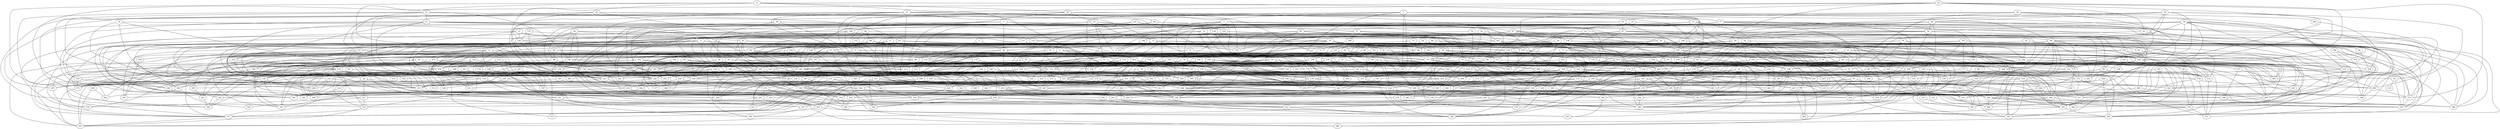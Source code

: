 strict graph "gnp_random_graph(400,0.015)" {
0;
1;
2;
3;
4;
5;
6;
7;
8;
9;
10;
11;
12;
13;
14;
15;
16;
17;
18;
19;
20;
21;
22;
23;
24;
25;
26;
27;
28;
29;
30;
31;
32;
33;
34;
35;
36;
37;
38;
39;
40;
41;
42;
43;
44;
45;
46;
47;
48;
49;
50;
51;
52;
53;
54;
55;
56;
57;
58;
59;
60;
61;
62;
63;
64;
65;
66;
67;
68;
69;
70;
71;
72;
73;
74;
75;
76;
77;
78;
79;
80;
81;
82;
83;
84;
85;
86;
87;
88;
89;
90;
91;
92;
93;
94;
95;
96;
97;
98;
99;
100;
101;
102;
103;
104;
105;
106;
107;
108;
109;
110;
111;
112;
113;
114;
115;
116;
117;
118;
119;
120;
121;
122;
123;
124;
125;
126;
127;
128;
129;
130;
131;
132;
133;
134;
135;
136;
137;
138;
139;
140;
141;
142;
143;
144;
145;
146;
147;
148;
149;
150;
151;
152;
153;
154;
155;
156;
157;
158;
159;
160;
161;
162;
163;
164;
165;
166;
167;
168;
169;
170;
171;
172;
173;
174;
175;
176;
177;
178;
179;
180;
181;
182;
183;
184;
185;
186;
187;
188;
189;
190;
191;
192;
193;
194;
195;
196;
197;
198;
199;
200;
201;
202;
203;
204;
205;
206;
207;
208;
209;
210;
211;
212;
213;
214;
215;
216;
217;
218;
219;
220;
221;
222;
223;
224;
225;
226;
227;
228;
229;
230;
231;
232;
233;
234;
235;
236;
237;
238;
239;
240;
241;
242;
243;
244;
245;
246;
247;
248;
249;
250;
251;
252;
253;
254;
255;
256;
257;
258;
259;
260;
261;
262;
263;
264;
265;
266;
267;
268;
269;
270;
271;
272;
273;
274;
275;
276;
277;
278;
279;
280;
281;
282;
283;
284;
285;
286;
287;
288;
289;
290;
291;
292;
293;
294;
295;
296;
297;
298;
299;
300;
301;
302;
303;
304;
305;
306;
307;
308;
309;
310;
311;
312;
313;
314;
315;
316;
317;
318;
319;
320;
321;
322;
323;
324;
325;
326;
327;
328;
329;
330;
331;
332;
333;
334;
335;
336;
337;
338;
339;
340;
341;
342;
343;
344;
345;
346;
347;
348;
349;
350;
351;
352;
353;
354;
355;
356;
357;
358;
359;
360;
361;
362;
363;
364;
365;
366;
367;
368;
369;
370;
371;
372;
373;
374;
375;
376;
377;
378;
379;
380;
381;
382;
383;
384;
385;
386;
387;
388;
389;
390;
391;
392;
393;
394;
395;
396;
397;
398;
399;
0 -- 328  [is_available=True, prob="0.589142272404"];
0 -- 123  [is_available=True, prob="1.0"];
0 -- 292  [is_available=True, prob="0.142781122433"];
0 -- 149  [is_available=True, prob="1.0"];
0 -- 183  [is_available=True, prob="0.572926126653"];
1 -- 40  [is_available=True, prob="0.454083684133"];
1 -- 113  [is_available=True, prob="1.0"];
2 -- 323  [is_available=True, prob="0.696309749765"];
2 -- 261  [is_available=True, prob="1.0"];
2 -- 262  [is_available=True, prob="1.0"];
2 -- 199  [is_available=True, prob="0.104941939489"];
2 -- 211  [is_available=True, prob="0.948068147962"];
2 -- 214  [is_available=True, prob="0.0371591443016"];
2 -- 155  [is_available=True, prob="0.091052026154"];
2 -- 222  [is_available=True, prob="0.353285743219"];
3 -- 41  [is_available=True, prob="1.0"];
3 -- 330  [is_available=True, prob="0.701307127067"];
3 -- 236  [is_available=True, prob="1.0"];
3 -- 366  [is_available=True, prob="1.0"];
3 -- 239  [is_available=True, prob="1.0"];
3 -- 24  [is_available=True, prob="0.65343461715"];
3 -- 345  [is_available=True, prob="1.0"];
3 -- 347  [is_available=True, prob="1.0"];
3 -- 316  [is_available=True, prob="0.333994942093"];
4 -- 128  [is_available=True, prob="0.638393171167"];
4 -- 323  [is_available=True, prob="0.956518435236"];
4 -- 166  [is_available=True, prob="0.9015412179"];
4 -- 265  [is_available=True, prob="0.0495351139889"];
4 -- 306  [is_available=True, prob="0.132645874602"];
4 -- 240  [is_available=True, prob="1.0"];
4 -- 242  [is_available=True, prob="1.0"];
4 -- 393  [is_available=True, prob="1.0"];
5 -- 40  [is_available=True, prob="0.944597625285"];
5 -- 9  [is_available=True, prob="0.284451348098"];
5 -- 140  [is_available=True, prob="0.231518816451"];
5 -- 366  [is_available=True, prob="0.780902669337"];
5 -- 220  [is_available=True, prob="1.0"];
5 -- 183  [is_available=True, prob="0.917967807035"];
5 -- 188  [is_available=True, prob="1.0"];
6 -- 226  [is_available=True, prob="1.0"];
6 -- 397  [is_available=True, prob="0.327958935001"];
6 -- 16  [is_available=True, prob="0.465905922665"];
6 -- 347  [is_available=True, prob="1.0"];
6 -- 158  [is_available=True, prob="0.836539952517"];
6 -- 319  [is_available=True, prob="0.534533281039"];
7 -- 352  [is_available=True, prob="1.0"];
7 -- 151  [is_available=True, prob="0.736353260074"];
7 -- 108  [is_available=True, prob="0.441030684432"];
7 -- 17  [is_available=True, prob="0.0963583021937"];
7 -- 212  [is_available=True, prob="0.540218577506"];
7 -- 215  [is_available=True, prob="0.846177812076"];
7 -- 344  [is_available=True, prob="0.950062419917"];
7 -- 276  [is_available=True, prob="1.0"];
7 -- 346  [is_available=True, prob="1.0"];
7 -- 379  [is_available=True, prob="0.692431291788"];
8 -- 132  [is_available=True, prob="0.878069882823"];
8 -- 175  [is_available=True, prob="1.0"];
9 -- 288  [is_available=True, prob="0.833075871874"];
9 -- 323  [is_available=True, prob="0.994218651554"];
9 -- 42  [is_available=True, prob="0.183897666547"];
9 -- 75  [is_available=True, prob="0.173124922323"];
9 -- 111  [is_available=True, prob="0.4764783129"];
10 -- 371  [is_available=True, prob="0.403655171685"];
10 -- 74  [is_available=True, prob="1.0"];
10 -- 67  [is_available=True, prob="0.969969126846"];
11 -- 133  [is_available=True, prob="0.654561433547"];
11 -- 102  [is_available=True, prob="1.0"];
11 -- 264  [is_available=True, prob="1.0"];
11 -- 361  [is_available=True, prob="0.841136522035"];
11 -- 74  [is_available=True, prob="0.191566039794"];
11 -- 75  [is_available=True, prob="0.0921214863063"];
11 -- 399  [is_available=True, prob="0.015639328317"];
11 -- 240  [is_available=True, prob="1.0"];
11 -- 293  [is_available=True, prob="0.259994191771"];
12 -- 129  [is_available=True, prob="0.766551348869"];
12 -- 138  [is_available=True, prob="1.0"];
12 -- 198  [is_available=True, prob="0.145596437124"];
12 -- 169  [is_available=True, prob="0.883984341641"];
13 -- 354  [is_available=True, prob="0.185100814109"];
13 -- 393  [is_available=True, prob="1.0"];
13 -- 169  [is_available=True, prob="0.960550610048"];
13 -- 345  [is_available=True, prob="0.933860423989"];
13 -- 28  [is_available=True, prob="0.313746587167"];
13 -- 361  [is_available=True, prob="0.654783020611"];
14 -- 227  [is_available=True, prob="0.267810873313"];
14 -- 357  [is_available=True, prob="0.797176350239"];
14 -- 335  [is_available=True, prob="0.668679473939"];
14 -- 274  [is_available=True, prob="1.0"];
14 -- 278  [is_available=True, prob="0.994719809546"];
14 -- 376  [is_available=True, prob="0.155614112765"];
15 -- 232  [is_available=True, prob="0.686841950098"];
15 -- 395  [is_available=True, prob="1.0"];
15 -- 238  [is_available=True, prob="0.281571322093"];
15 -- 399  [is_available=True, prob="1.0"];
15 -- 243  [is_available=True, prob="0.609678041963"];
15 -- 46  [is_available=True, prob="0.296087985755"];
16 -- 185  [is_available=True, prob="0.930739314452"];
16 -- 263  [is_available=True, prob="1.0"];
16 -- 257  [is_available=True, prob="1.0"];
16 -- 207  [is_available=True, prob="1.0"];
17 -- 70  [is_available=True, prob="0.0737965712328"];
17 -- 329  [is_available=True, prob="0.264775583306"];
17 -- 43  [is_available=True, prob="0.189751755199"];
17 -- 367  [is_available=True, prob="0.228797060435"];
17 -- 245  [is_available=True, prob="0.23183428703"];
17 -- 90  [is_available=True, prob="0.493926065559"];
17 -- 253  [is_available=True, prob="0.0628264114942"];
18 -- 374  [is_available=True, prob="0.620124072521"];
18 -- 390  [is_available=True, prob="0.556101457526"];
18 -- 168  [is_available=True, prob="0.760120991751"];
18 -- 201  [is_available=True, prob="0.156323540918"];
18 -- 266  [is_available=True, prob="0.0226394998148"];
18 -- 178  [is_available=True, prob="0.256393330885"];
18 -- 342  [is_available=True, prob="0.883515939443"];
18 -- 56  [is_available=True, prob="1.0"];
18 -- 314  [is_available=True, prob="0.474728940625"];
18 -- 318  [is_available=True, prob="0.328679616573"];
19 -- 96  [is_available=True, prob="0.362729411934"];
19 -- 357  [is_available=True, prob="0.287151063658"];
19 -- 43  [is_available=True, prob="0.607301908704"];
19 -- 371  [is_available=True, prob="1.0"];
19 -- 21  [is_available=True, prob="0.922809176119"];
19 -- 378  [is_available=True, prob="1.0"];
19 -- 285  [is_available=True, prob="0.391466918424"];
19 -- 341  [is_available=True, prob="0.971651803451"];
20 -- 40  [is_available=True, prob="1.0"];
20 -- 204  [is_available=True, prob="0.520708695647"];
20 -- 383  [is_available=True, prob="0.0802164212052"];
21 -- 130  [is_available=True, prob="0.7476104097"];
21 -- 37  [is_available=True, prob="1.0"];
21 -- 369  [is_available=True, prob="0.772715807917"];
21 -- 49  [is_available=True, prob="0.723403508691"];
21 -- 83  [is_available=True, prob="0.211280292436"];
21 -- 340  [is_available=True, prob="0.599854963518"];
21 -- 149  [is_available=True, prob="0.772088676943"];
21 -- 253  [is_available=True, prob="0.684241714564"];
22 -- 224  [is_available=True, prob="0.0821445810907"];
22 -- 129  [is_available=True, prob="0.802736823529"];
22 -- 136  [is_available=True, prob="0.49733303341"];
22 -- 73  [is_available=True, prob="0.13121499139"];
22 -- 395  [is_available=True, prob="0.793669209008"];
22 -- 303  [is_available=True, prob="0.663956324136"];
22 -- 23  [is_available=True, prob="1.0"];
23 -- 98  [is_available=True, prob="0.14584192626"];
23 -- 233  [is_available=True, prob="1.0"];
23 -- 171  [is_available=True, prob="1.0"];
23 -- 46  [is_available=True, prob="0.989735057181"];
23 -- 81  [is_available=True, prob="0.0572162269445"];
23 -- 270  [is_available=True, prob="0.687367592171"];
23 -- 56  [is_available=True, prob="1.0"];
24 -- 327  [is_available=True, prob="0.396011974182"];
24 -- 122  [is_available=True, prob="0.552340063418"];
24 -- 338  [is_available=True, prob="0.360329467075"];
24 -- 295  [is_available=True, prob="1.0"];
25 -- 323  [is_available=True, prob="0.60935265175"];
25 -- 63  [is_available=True, prob="1.0"];
25 -- 362  [is_available=True, prob="0.913831100644"];
25 -- 119  [is_available=True, prob="1.0"];
25 -- 186  [is_available=True, prob="0.907546107125"];
25 -- 27  [is_available=True, prob="0.718989519196"];
25 -- 255  [is_available=True, prob="0.960436780451"];
26 -- 385  [is_available=True, prob="1.0"];
26 -- 234  [is_available=True, prob="0.159276485755"];
26 -- 302  [is_available=True, prob="1.0"];
26 -- 179  [is_available=True, prob="1.0"];
26 -- 87  [is_available=True, prob="0.352050838237"];
26 -- 249  [is_available=True, prob="0.808121746857"];
26 -- 186  [is_available=True, prob="0.963614213472"];
26 -- 380  [is_available=True, prob="0.800996836294"];
27 -- 132  [is_available=True, prob="0.224119025141"];
27 -- 163  [is_available=True, prob="0.389387121849"];
27 -- 164  [is_available=True, prob="1.0"];
27 -- 199  [is_available=True, prob="0.819531051194"];
27 -- 392  [is_available=True, prob="0.404375909639"];
27 -- 44  [is_available=True, prob="0.137040023095"];
27 -- 397  [is_available=True, prob="0.746633995574"];
27 -- 355  [is_available=True, prob="0.0986713045285"];
28 -- 96  [is_available=True, prob="1.0"];
28 -- 193  [is_available=True, prob="1.0"];
28 -- 66  [is_available=True, prob="0.72284561014"];
28 -- 241  [is_available=True, prob="0.516912797772"];
28 -- 180  [is_available=True, prob="0.974152823568"];
28 -- 53  [is_available=True, prob="0.793226412464"];
28 -- 255  [is_available=True, prob="0.225536647972"];
29 -- 363  [is_available=True, prob="0.995340206587"];
29 -- 211  [is_available=True, prob="0.813575180358"];
29 -- 244  [is_available=True, prob="0.607452616178"];
29 -- 279  [is_available=True, prob="0.390130593713"];
29 -- 346  [is_available=True, prob="0.649049498589"];
29 -- 220  [is_available=True, prob="0.196592330954"];
30 -- 382  [is_available=True, prob="0.380045576033"];
30 -- 373  [is_available=True, prob="0.0254008592304"];
30 -- 134  [is_available=True, prob="0.143559101578"];
30 -- 86  [is_available=True, prob="1.0"];
30 -- 335  [is_available=True, prob="0.157506482898"];
31 -- 35  [is_available=True, prob="0.714703337938"];
31 -- 379  [is_available=True, prob="0.308368672924"];
31 -- 361  [is_available=True, prob="0.815973172139"];
31 -- 211  [is_available=True, prob="1.0"];
31 -- 309  [is_available=True, prob="0.774509264993"];
31 -- 123  [is_available=True, prob="0.166797140766"];
32 -- 66  [is_available=True, prob="1.0"];
32 -- 196  [is_available=True, prob="0.478621713192"];
32 -- 254  [is_available=True, prob="0.213605871001"];
33 -- 131  [is_available=True, prob="1.0"];
33 -- 336  [is_available=True, prob="1.0"];
33 -- 82  [is_available=True, prob="1.0"];
33 -- 147  [is_available=True, prob="0.187090831698"];
33 -- 148  [is_available=True, prob="0.0529485866619"];
33 -- 85  [is_available=True, prob="0.187360234121"];
33 -- 309  [is_available=True, prob="0.848710046399"];
34 -- 260  [is_available=True, prob="1.0"];
34 -- 167  [is_available=True, prob="0.965833392569"];
34 -- 328  [is_available=True, prob="0.465917866972"];
34 -- 370  [is_available=True, prob="0.563231142575"];
34 -- 186  [is_available=True, prob="0.722780040654"];
34 -- 95  [is_available=True, prob="0.28909983901"];
35 -- 259  [is_available=True, prob="0.12223767039"];
35 -- 326  [is_available=True, prob="1.0"];
35 -- 328  [is_available=True, prob="0.225069851023"];
35 -- 41  [is_available=True, prob="0.21755464871"];
35 -- 212  [is_available=True, prob="0.282238567963"];
35 -- 277  [is_available=True, prob="0.864942174345"];
35 -- 279  [is_available=True, prob="0.752623150799"];
35 -- 377  [is_available=True, prob="0.09078087815"];
35 -- 349  [is_available=True, prob="1.0"];
36 -- 359  [is_available=True, prob="1.0"];
36 -- 295  [is_available=True, prob="0.600564797446"];
36 -- 333  [is_available=True, prob="1.0"];
36 -- 206  [is_available=True, prob="1.0"];
36 -- 45  [is_available=True, prob="1.0"];
36 -- 125  [is_available=True, prob="0.213547670651"];
37 -- 160  [is_available=True, prob="1.0"];
37 -- 320  [is_available=True, prob="1.0"];
37 -- 163  [is_available=True, prob="0.290885429496"];
37 -- 260  [is_available=True, prob="0.6885118496"];
37 -- 300  [is_available=True, prob="1.0"];
37 -- 175  [is_available=True, prob="0.134829640201"];
38 -- 208  [is_available=True, prob="1.0"];
38 -- 66  [is_available=True, prob="0.262497969809"];
38 -- 167  [is_available=True, prob="0.752300011689"];
38 -- 235  [is_available=True, prob="0.83535987501"];
38 -- 289  [is_available=True, prob="0.71435714429"];
38 -- 48  [is_available=True, prob="1.0"];
38 -- 242  [is_available=True, prob="0.770804267168"];
38 -- 117  [is_available=True, prob="0.949418163177"];
39 -- 136  [is_available=True, prob="0.706098364521"];
39 -- 369  [is_available=True, prob="0.830759842575"];
40 -- 359  [is_available=True, prob="0.434630839484"];
40 -- 372  [is_available=True, prob="0.410978269564"];
40 -- 396  [is_available=True, prob="0.388969937217"];
40 -- 86  [is_available=True, prob="1.0"];
40 -- 52  [is_available=True, prob="0.0650983942621"];
41 -- 133  [is_available=True, prob="1.0"];
41 -- 227  [is_available=True, prob="0.752034024041"];
41 -- 336  [is_available=True, prob="0.0350373430868"];
41 -- 274  [is_available=True, prob="0.936269202134"];
41 -- 83  [is_available=True, prob="0.223176109994"];
42 -- 164  [is_available=True, prob="1.0"];
42 -- 210  [is_available=True, prob="0.477278006451"];
42 -- 340  [is_available=True, prob="0.589465610845"];
42 -- 57  [is_available=True, prob="0.656657805938"];
42 -- 378  [is_available=True, prob="0.775428048935"];
43 -- 171  [is_available=True, prob="0.347628963946"];
43 -- 289  [is_available=True, prob="0.564993245514"];
44 -- 64  [is_available=True, prob="1.0"];
44 -- 99  [is_available=True, prob="0.332007809269"];
44 -- 115  [is_available=True, prob="0.262518741103"];
44 -- 127  [is_available=True, prob="0.442264350326"];
45 -- 265  [is_available=True, prob="1.0"];
45 -- 302  [is_available=True, prob="0.0773812348566"];
45 -- 47  [is_available=True, prob="0.688459472701"];
45 -- 344  [is_available=True, prob="0.81474164672"];
45 -- 127  [is_available=True, prob="1.0"];
46 -- 153  [is_available=True, prob="0.949065324492"];
46 -- 268  [is_available=True, prob="0.882892253926"];
46 -- 125  [is_available=True, prob="0.623790606946"];
47 -- 227  [is_available=True, prob="0.0840126787095"];
47 -- 390  [is_available=True, prob="0.556109667024"];
47 -- 103  [is_available=True, prob="0.876615779695"];
47 -- 175  [is_available=True, prob="0.285827764524"];
47 -- 368  [is_available=True, prob="0.339224202413"];
47 -- 212  [is_available=True, prob="0.731691934724"];
47 -- 55  [is_available=True, prob="0.968607432255"];
48 -- 289  [is_available=True, prob="0.222597215819"];
48 -- 227  [is_available=True, prob="1.0"];
48 -- 203  [is_available=True, prob="0.29526287589"];
48 -- 50  [is_available=True, prob="0.461289062958"];
48 -- 179  [is_available=True, prob="0.809933350037"];
48 -- 56  [is_available=True, prob="0.867039384027"];
48 -- 92  [is_available=True, prob="0.785571337022"];
49 -- 96  [is_available=True, prob="0.564937317044"];
49 -- 67  [is_available=True, prob="0.639795135137"];
49 -- 180  [is_available=True, prob="0.75415916655"];
49 -- 195  [is_available=True, prob="1.0"];
50 -- 118  [is_available=True, prob="0.54435981155"];
50 -- 361  [is_available=True, prob="1.0"];
50 -- 142  [is_available=True, prob="0.236446108005"];
50 -- 246  [is_available=True, prob="0.60505176603"];
50 -- 188  [is_available=True, prob="0.969871528513"];
50 -- 95  [is_available=True, prob="0.235598701727"];
51 -- 329  [is_available=True, prob="0.11918487654"];
51 -- 303  [is_available=True, prob="0.640293191974"];
52 -- 274  [is_available=True, prob="0.118335477178"];
52 -- 324  [is_available=True, prob="0.988045050443"];
52 -- 189  [is_available=True, prob="0.355074574178"];
53 -- 368  [is_available=True, prob="0.281717401655"];
53 -- 102  [is_available=True, prob="0.152838907317"];
53 -- 73  [is_available=True, prob="0.479246697978"];
53 -- 109  [is_available=True, prob="0.303119005534"];
53 -- 240  [is_available=True, prob="0.594821683222"];
53 -- 146  [is_available=True, prob="0.643438062378"];
53 -- 201  [is_available=True, prob="0.266141617466"];
53 -- 61  [is_available=True, prob="0.0250103126572"];
54 -- 263  [is_available=True, prob="0.296839411645"];
54 -- 121  [is_available=True, prob="0.760973006511"];
54 -- 91  [is_available=True, prob="0.191951860113"];
54 -- 199  [is_available=True, prob="0.760140216181"];
55 -- 387  [is_available=True, prob="1.0"];
55 -- 390  [is_available=True, prob="0.750712447253"];
55 -- 159  [is_available=True, prob="0.502943484031"];
55 -- 62  [is_available=True, prob="0.884924616877"];
55 -- 95  [is_available=True, prob="0.396695984267"];
56 -- 128  [is_available=True, prob="0.554326072146"];
56 -- 272  [is_available=True, prob="0.596721384698"];
56 -- 227  [is_available=True, prob="1.0"];
56 -- 85  [is_available=True, prob="0.945893609774"];
56 -- 58  [is_available=True, prob="1.0"];
56 -- 254  [is_available=True, prob="0.909235014299"];
57 -- 96  [is_available=True, prob="0.0633759790073"];
57 -- 197  [is_available=True, prob="0.422536940653"];
57 -- 205  [is_available=True, prob="0.97890680135"];
57 -- 240  [is_available=True, prob="0.91597738055"];
57 -- 244  [is_available=True, prob="0.917288338462"];
57 -- 380  [is_available=True, prob="0.088798570121"];
57 -- 362  [is_available=True, prob="0.286862333281"];
57 -- 389  [is_available=True, prob="0.747952153473"];
58 -- 232  [is_available=True, prob="0.0153111251059"];
58 -- 105  [is_available=True, prob="0.690437520734"];
58 -- 306  [is_available=True, prob="0.54924687281"];
58 -- 175  [is_available=True, prob="0.205466440994"];
58 -- 82  [is_available=True, prob="0.588059033137"];
58 -- 371  [is_available=True, prob="0.0353554956461"];
58 -- 375  [is_available=True, prob="0.754556635148"];
59 -- 168  [is_available=True, prob="0.0313007213573"];
59 -- 105  [is_available=True, prob="1.0"];
59 -- 399  [is_available=True, prob="0.376801117574"];
59 -- 177  [is_available=True, prob="0.0633854004638"];
59 -- 86  [is_available=True, prob="1.0"];
59 -- 125  [is_available=True, prob="1.0"];
60 -- 339  [is_available=True, prob="0.892769370686"];
60 -- 113  [is_available=True, prob="0.370375786845"];
60 -- 98  [is_available=True, prob="0.435082547223"];
60 -- 291  [is_available=True, prob="0.872962986436"];
60 -- 194  [is_available=True, prob="0.260982321239"];
61 -- 65  [is_available=True, prob="0.0513857195399"];
61 -- 218  [is_available=True, prob="1.0"];
61 -- 346  [is_available=True, prob="0.66720790456"];
62 -- 224  [is_available=True, prob="1.0"];
62 -- 320  [is_available=True, prob="0.0884007300252"];
62 -- 355  [is_available=True, prob="0.465079010801"];
62 -- 74  [is_available=True, prob="0.664273520334"];
62 -- 117  [is_available=True, prob="0.6295910133"];
62 -- 284  [is_available=True, prob="1.0"];
62 -- 159  [is_available=True, prob="1.0"];
63 -- 140  [is_available=True, prob="0.569173569172"];
63 -- 84  [is_available=True, prob="0.620019272455"];
63 -- 282  [is_available=True, prob="0.750867477299"];
63 -- 185  [is_available=True, prob="1.0"];
64 -- 364  [is_available=True, prob="1.0"];
64 -- 187  [is_available=True, prob="0.984275355807"];
64 -- 213  [is_available=True, prob="0.816648464081"];
65 -- 365  [is_available=True, prob="0.176088117332"];
65 -- 142  [is_available=True, prob="0.185795864798"];
65 -- 143  [is_available=True, prob="0.952806781388"];
65 -- 369  [is_available=True, prob="0.56244021167"];
65 -- 375  [is_available=True, prob="0.506602087597"];
65 -- 249  [is_available=True, prob="1.0"];
65 -- 158  [is_available=True, prob="0.490537558615"];
66 -- 385  [is_available=True, prob="1.0"];
66 -- 387  [is_available=True, prob="0.246968192271"];
66 -- 74  [is_available=True, prob="0.304021299967"];
66 -- 330  [is_available=True, prob="0.901057074504"];
66 -- 398  [is_available=True, prob="1.0"];
66 -- 381  [is_available=True, prob="0.710839923155"];
66 -- 184  [is_available=True, prob="1.0"];
66 -- 275  [is_available=True, prob="0.499918004764"];
66 -- 151  [is_available=True, prob="0.710834972727"];
66 -- 88  [is_available=True, prob="0.921706635659"];
66 -- 89  [is_available=True, prob="0.364146304238"];
66 -- 106  [is_available=True, prob="1.0"];
67 -- 224  [is_available=True, prob="0.0289038574214"];
67 -- 130  [is_available=True, prob="0.814275340054"];
67 -- 388  [is_available=True, prob="0.274329345207"];
67 -- 396  [is_available=True, prob="1.0"];
67 -- 333  [is_available=True, prob="0.938219289288"];
67 -- 365  [is_available=True, prob="0.31796620921"];
67 -- 145  [is_available=True, prob="0.389968572663"];
67 -- 340  [is_available=True, prob="1.0"];
67 -- 310  [is_available=True, prob="0.791284524363"];
67 -- 381  [is_available=True, prob="0.345901095637"];
67 -- 138  [is_available=True, prob="0.0261349248906"];
67 -- 126  [is_available=True, prob="0.874401189871"];
68 -- 88  [is_available=True, prob="1.0"];
68 -- 271  [is_available=True, prob="0.876348186624"];
68 -- 381  [is_available=True, prob="0.902877811541"];
68 -- 70  [is_available=True, prob="1.0"];
68 -- 71  [is_available=True, prob="0.888933548589"];
69 -- 303  [is_available=True, prob="0.210122244989"];
69 -- 276  [is_available=True, prob="1.0"];
69 -- 159  [is_available=True, prob="0.128340677514"];
70 -- 91  [is_available=True, prob="0.399282149436"];
70 -- 381  [is_available=True, prob="1.0"];
70 -- 193  [is_available=True, prob="1.0"];
71 -- 209  [is_available=True, prob="0.512225823903"];
72 -- 88  [is_available=True, prob="0.895740820443"];
72 -- 173  [is_available=True, prob="0.53384082429"];
72 -- 175  [is_available=True, prob="0.234048754893"];
73 -- 128  [is_available=True, prob="1.0"];
73 -- 130  [is_available=True, prob="0.668802807684"];
73 -- 299  [is_available=True, prob="0.951573468951"];
73 -- 144  [is_available=True, prob="1.0"];
73 -- 377  [is_available=True, prob="0.380975105362"];
73 -- 185  [is_available=True, prob="0.820320369185"];
73 -- 253  [is_available=True, prob="0.384699707042"];
74 -- 369  [is_available=True, prob="0.193867280253"];
74 -- 264  [is_available=True, prob="0.957428040074"];
74 -- 274  [is_available=True, prob="0.314188831128"];
74 -- 334  [is_available=True, prob="1.0"];
74 -- 296  [is_available=True, prob="0.718927465989"];
74 -- 178  [is_available=True, prob="0.194184698716"];
75 -- 202  [is_available=True, prob="0.594644094295"];
75 -- 367  [is_available=True, prob="0.279804468036"];
75 -- 370  [is_available=True, prob="1.0"];
75 -- 119  [is_available=True, prob="0.328076500202"];
76 -- 264  [is_available=True, prob="0.344239548664"];
76 -- 254  [is_available=True, prob="0.841177487242"];
76 -- 158  [is_available=True, prob="1.0"];
77 -- 89  [is_available=True, prob="1.0"];
77 -- 276  [is_available=True, prob="0.393559464477"];
77 -- 103  [is_available=True, prob="0.0705847506605"];
78 -- 250  [is_available=True, prob="0.0125013828685"];
78 -- 252  [is_available=True, prob="0.461455483918"];
78 -- 301  [is_available=True, prob="1.0"];
78 -- 102  [is_available=True, prob="1.0"];
79 -- 390  [is_available=True, prob="0.731870469751"];
79 -- 198  [is_available=True, prob="0.929258331473"];
79 -- 395  [is_available=True, prob="1.0"];
79 -- 140  [is_available=True, prob="0.403459763251"];
79 -- 238  [is_available=True, prob="0.00669560765304"];
79 -- 94  [is_available=True, prob="0.344494067522"];
80 -- 351  [is_available=True, prob="0.670359767726"];
81 -- 395  [is_available=True, prob="1.0"];
81 -- 299  [is_available=True, prob="0.855881436691"];
81 -- 207  [is_available=True, prob="0.541079074062"];
81 -- 318  [is_available=True, prob="1.0"];
81 -- 382  [is_available=True, prob="0.573799192013"];
82 -- 324  [is_available=True, prob="1.0"];
83 -- 227  [is_available=True, prob="0.889718042563"];
83 -- 118  [is_available=True, prob="1.0"];
83 -- 153  [is_available=True, prob="1.0"];
84 -- 342  [is_available=True, prob="0.547840613449"];
85 -- 232  [is_available=True, prob="0.919921267641"];
85 -- 172  [is_available=True, prob="0.762687861736"];
85 -- 338  [is_available=True, prob="0.750636762845"];
85 -- 92  [is_available=True, prob="0.424802576411"];
85 -- 383  [is_available=True, prob="0.317201642284"];
86 -- 216  [is_available=True, prob="1.0"];
86 -- 372  [is_available=True, prob="1.0"];
87 -- 199  [is_available=True, prob="0.221323903701"];
87 -- 359  [is_available=True, prob="0.309391567517"];
87 -- 308  [is_available=True, prob="0.911856987015"];
87 -- 88  [is_available=True, prob="0.768857256656"];
87 -- 281  [is_available=True, prob="0.789126386965"];
87 -- 187  [is_available=True, prob="0.440458789031"];
88 -- 325  [is_available=True, prob="0.109877600031"];
88 -- 203  [is_available=True, prob="0.409044975953"];
88 -- 264  [is_available=True, prob="0.147947589329"];
88 -- 188  [is_available=True, prob="0.932111553044"];
89 -- 318  [is_available=True, prob="1.0"];
89 -- 174  [is_available=True, prob="1.0"];
89 -- 398  [is_available=True, prob="0.7498117112"];
90 -- 296  [is_available=True, prob="0.0167041569006"];
90 -- 371  [is_available=True, prob="0.882671161561"];
90 -- 116  [is_available=True, prob="0.347136637587"];
90 -- 309  [is_available=True, prob="0.793102456624"];
90 -- 119  [is_available=True, prob="1.0"];
90 -- 312  [is_available=True, prob="1.0"];
90 -- 149  [is_available=True, prob="0.923087495667"];
91 -- 256  [is_available=True, prob="0.425291521503"];
91 -- 260  [is_available=True, prob="1.0"];
91 -- 371  [is_available=True, prob="1.0"];
91 -- 309  [is_available=True, prob="0.748534187435"];
91 -- 376  [is_available=True, prob="1.0"];
91 -- 347  [is_available=True, prob="0.217374855629"];
91 -- 318  [is_available=True, prob="0.476290099575"];
92 -- 114  [is_available=True, prob="0.695198314672"];
92 -- 387  [is_available=True, prob="0.0848532398935"];
93 -- 267  [is_available=True, prob="0.230304357081"];
93 -- 334  [is_available=True, prob="0.533245514648"];
93 -- 113  [is_available=True, prob="0.244749285726"];
93 -- 276  [is_available=True, prob="0.173062100879"];
93 -- 213  [is_available=True, prob="0.0752561536921"];
93 -- 374  [is_available=True, prob="1.0"];
93 -- 309  [is_available=True, prob="0.717694082033"];
94 -- 337  [is_available=True, prob="0.0428430568146"];
94 -- 375  [is_available=True, prob="0.34561624385"];
94 -- 142  [is_available=True, prob="0.474548876566"];
95 -- 389  [is_available=True, prob="0.604128762427"];
95 -- 263  [is_available=True, prob="1.0"];
95 -- 169  [is_available=True, prob="0.189690800018"];
95 -- 386  [is_available=True, prob="0.332208826489"];
95 -- 210  [is_available=True, prob="0.56941948916"];
95 -- 349  [is_available=True, prob="0.986878314994"];
96 -- 388  [is_available=True, prob="0.5726737556"];
96 -- 229  [is_available=True, prob="0.956909023809"];
96 -- 198  [is_available=True, prob="0.0267428761758"];
96 -- 136  [is_available=True, prob="0.147391955623"];
96 -- 395  [is_available=True, prob="1.0"];
96 -- 300  [is_available=True, prob="0.946781011063"];
96 -- 119  [is_available=True, prob="0.803110947104"];
96 -- 314  [is_available=True, prob="0.458994976958"];
96 -- 187  [is_available=True, prob="0.981034714224"];
96 -- 221  [is_available=True, prob="0.961884739872"];
97 -- 179  [is_available=True, prob="0.128476338363"];
97 -- 358  [is_available=True, prob="1.0"];
97 -- 238  [is_available=True, prob="1.0"];
97 -- 371  [is_available=True, prob="0.316271826715"];
97 -- 372  [is_available=True, prob="0.0374668690393"];
97 -- 379  [is_available=True, prob="1.0"];
97 -- 284  [is_available=True, prob="0.350819589436"];
98 -- 327  [is_available=True, prob="0.915926752975"];
98 -- 131  [is_available=True, prob="0.899414043284"];
99 -- 320  [is_available=True, prob="1.0"];
99 -- 199  [is_available=True, prob="0.656700324379"];
99 -- 170  [is_available=True, prob="1.0"];
99 -- 299  [is_available=True, prob="0.114656303215"];
99 -- 336  [is_available=True, prob="1.0"];
99 -- 120  [is_available=True, prob="0.0836940568763"];
99 -- 381  [is_available=True, prob="1.0"];
99 -- 191  [is_available=True, prob="0.76613951712"];
100 -- 387  [is_available=True, prob="0.0387711173582"];
100 -- 317  [is_available=True, prob="0.121618361997"];
100 -- 374  [is_available=True, prob="0.954010859249"];
101 -- 306  [is_available=True, prob="1.0"];
101 -- 148  [is_available=True, prob="0.205407132829"];
101 -- 286  [is_available=True, prob="0.249723288948"];
101 -- 254  [is_available=True, prob="1.0"];
102 -- 138  [is_available=True, prob="0.628815900057"];
102 -- 383  [is_available=True, prob="1.0"];
102 -- 191  [is_available=True, prob="1.0"];
102 -- 223  [is_available=True, prob="0.239145576561"];
103 -- 322  [is_available=True, prob="0.132912343479"];
103 -- 131  [is_available=True, prob="0.560925158078"];
103 -- 169  [is_available=True, prob="0.832397696127"];
103 -- 386  [is_available=True, prob="0.0469382954352"];
104 -- 240  [is_available=True, prob="0.687703200503"];
104 -- 185  [is_available=True, prob="0.919683019267"];
104 -- 376  [is_available=True, prob="0.825000149174"];
104 -- 207  [is_available=True, prob="0.236348257953"];
105 -- 139  [is_available=True, prob="0.0078693011819"];
105 -- 367  [is_available=True, prob="1.0"];
106 -- 399  [is_available=True, prob="1.0"];
106 -- 208  [is_available=True, prob="0.644669665808"];
106 -- 244  [is_available=True, prob="1.0"];
106 -- 239  [is_available=True, prob="0.594779615703"];
106 -- 255  [is_available=True, prob="0.27961839509"];
107 -- 258  [is_available=True, prob="0.422525764112"];
107 -- 355  [is_available=True, prob="0.374436056685"];
108 -- 121  [is_available=True, prob="0.245956322937"];
108 -- 167  [is_available=True, prob="0.0108541763458"];
108 -- 204  [is_available=True, prob="0.1963826809"];
109 -- 168  [is_available=True, prob="0.237846848987"];
109 -- 276  [is_available=True, prob="0.239047721469"];
110 -- 323  [is_available=True, prob="0.153577556143"];
110 -- 326  [is_available=True, prob="1.0"];
110 -- 198  [is_available=True, prob="0.13662574888"];
110 -- 134  [is_available=True, prob="0.7875674698"];
111 -- 204  [is_available=True, prob="0.577880777072"];
111 -- 165  [is_available=True, prob="0.857277930752"];
111 -- 153  [is_available=True, prob="0.113504898177"];
112 -- 176  [is_available=True, prob="0.80583619624"];
112 -- 352  [is_available=True, prob="0.587309965967"];
112 -- 303  [is_available=True, prob="0.106446793969"];
113 -- 136  [is_available=True, prob="0.134912306108"];
113 -- 171  [is_available=True, prob="0.0967787341541"];
113 -- 207  [is_available=True, prob="0.580662605874"];
113 -- 190  [is_available=True, prob="1.0"];
115 -- 223  [is_available=True, prob="1.0"];
116 -- 137  [is_available=True, prob="1.0"];
116 -- 363  [is_available=True, prob="0.719640342361"];
116 -- 240  [is_available=True, prob="0.956273713457"];
116 -- 274  [is_available=True, prob="0.366437067466"];
116 -- 243  [is_available=True, prob="1.0"];
117 -- 256  [is_available=True, prob="0.565387543832"];
117 -- 294  [is_available=True, prob="0.738370808701"];
117 -- 174  [is_available=True, prob="1.0"];
117 -- 307  [is_available=True, prob="1.0"];
117 -- 285  [is_available=True, prob="0.582160116583"];
118 -- 360  [is_available=True, prob="1.0"];
118 -- 301  [is_available=True, prob="0.880334075066"];
118 -- 375  [is_available=True, prob="0.467272191958"];
119 -- 160  [is_available=True, prob="0.0157849167401"];
119 -- 357  [is_available=True, prob="0.519697543612"];
119 -- 252  [is_available=True, prob="0.57838177843"];
120 -- 164  [is_available=True, prob="0.364780547219"];
120 -- 389  [is_available=True, prob="0.660788114255"];
120 -- 331  [is_available=True, prob="0.0270226467345"];
120 -- 277  [is_available=True, prob="0.176596553762"];
120 -- 156  [is_available=True, prob="0.371468817018"];
121 -- 386  [is_available=True, prob="0.0461105199969"];
121 -- 182  [is_available=True, prob="0.170629459307"];
121 -- 173  [is_available=True, prob="1.0"];
121 -- 276  [is_available=True, prob="0.850137172333"];
121 -- 213  [is_available=True, prob="1.0"];
121 -- 372  [is_available=True, prob="0.686692696911"];
121 -- 245  [is_available=True, prob="0.456611491759"];
122 -- 364  [is_available=True, prob="0.190145125113"];
123 -- 162  [is_available=True, prob="0.150478683757"];
123 -- 133  [is_available=True, prob="0.159103492029"];
124 -- 397  [is_available=True, prob="1.0"];
124 -- 187  [is_available=True, prob="0.0234416037529"];
124 -- 189  [is_available=True, prob="0.135544483898"];
124 -- 325  [is_available=True, prob="0.164275157313"];
124 -- 143  [is_available=True, prob="1.0"];
125 -- 160  [is_available=True, prob="1.0"];
125 -- 390  [is_available=True, prob="0.291896497716"];
125 -- 299  [is_available=True, prob="0.767869065452"];
126 -- 396  [is_available=True, prob="0.655490891019"];
126 -- 165  [is_available=True, prob="0.0165301451087"];
126 -- 174  [is_available=True, prob="1.0"];
126 -- 229  [is_available=True, prob="1.0"];
127 -- 287  [is_available=True, prob="0.251892260661"];
127 -- 285  [is_available=True, prob="0.627259723719"];
128 -- 235  [is_available=True, prob="0.29526080565"];
128 -- 203  [is_available=True, prob="0.438746661238"];
128 -- 239  [is_available=True, prob="0.568508678348"];
128 -- 211  [is_available=True, prob="0.924090230609"];
128 -- 329  [is_available=True, prob="1.0"];
129 -- 225  [is_available=True, prob="1.0"];
129 -- 299  [is_available=True, prob="0.685487691627"];
129 -- 333  [is_available=True, prob="0.147293529811"];
129 -- 144  [is_available=True, prob="0.772390426129"];
129 -- 311  [is_available=True, prob="0.708226409035"];
129 -- 280  [is_available=True, prob="1.0"];
129 -- 313  [is_available=True, prob="1.0"];
131 -- 215  [is_available=True, prob="1.0"];
131 -- 218  [is_available=True, prob="1.0"];
131 -- 255  [is_available=True, prob="0.604487546834"];
132 -- 323  [is_available=True, prob="0.0031680202274"];
132 -- 356  [is_available=True, prob="0.701675054984"];
132 -- 294  [is_available=True, prob="0.871300778097"];
132 -- 200  [is_available=True, prob="0.0534946187949"];
132 -- 277  [is_available=True, prob="0.759833017254"];
132 -- 280  [is_available=True, prob="0.818256408205"];
133 -- 263  [is_available=True, prob="0.0580041685265"];
134 -- 258  [is_available=True, prob="0.907507091762"];
134 -- 136  [is_available=True, prob="1.0"];
134 -- 138  [is_available=True, prob="0.252388159336"];
134 -- 139  [is_available=True, prob="0.348762153844"];
134 -- 300  [is_available=True, prob="0.000270886640081"];
135 -- 392  [is_available=True, prob="0.662967583337"];
135 -- 195  [is_available=True, prob="1.0"];
135 -- 149  [is_available=True, prob="0.816545988501"];
135 -- 310  [is_available=True, prob="0.984969032384"];
136 -- 224  [is_available=True, prob="1.0"];
136 -- 364  [is_available=True, prob="0.728654168382"];
136 -- 184  [is_available=True, prob="0.139436156006"];
137 -- 308  [is_available=True, prob="0.40648601247"];
137 -- 389  [is_available=True, prob="0.120533263553"];
138 -- 230  [is_available=True, prob="1.0"];
138 -- 167  [is_available=True, prob="0.189423342351"];
138 -- 300  [is_available=True, prob="0.624840139608"];
139 -- 325  [is_available=True, prob="0.307055167038"];
139 -- 199  [is_available=True, prob="0.350752520601"];
139 -- 333  [is_available=True, prob="0.804567020897"];
139 -- 142  [is_available=True, prob="0.860551556278"];
139 -- 302  [is_available=True, prob="1.0"];
139 -- 310  [is_available=True, prob="0.402514757726"];
139 -- 151  [is_available=True, prob="0.409712144609"];
139 -- 152  [is_available=True, prob="0.247102252467"];
139 -- 249  [is_available=True, prob="0.478198563708"];
139 -- 253  [is_available=True, prob="0.900973886161"];
139 -- 373  [is_available=True, prob="0.702299939974"];
140 -- 164  [is_available=True, prob="0.439902909479"];
140 -- 199  [is_available=True, prob="0.022696751826"];
140 -- 391  [is_available=True, prob="0.116924912693"];
140 -- 241  [is_available=True, prob="0.0235125357872"];
141 -- 228  [is_available=True, prob="1.0"];
141 -- 389  [is_available=True, prob="0.0595347670736"];
142 -- 378  [is_available=True, prob="0.0829988585354"];
143 -- 205  [is_available=True, prob="1.0"];
143 -- 292  [is_available=True, prob="0.867707096097"];
144 -- 160  [is_available=True, prob="1.0"];
144 -- 202  [is_available=True, prob="1.0"];
144 -- 171  [is_available=True, prob="0.177000286501"];
144 -- 364  [is_available=True, prob="1.0"];
144 -- 312  [is_available=True, prob="0.484689653236"];
144 -- 345  [is_available=True, prob="0.519812230675"];
144 -- 381  [is_available=True, prob="0.837288627452"];
144 -- 158  [is_available=True, prob="1.0"];
144 -- 351  [is_available=True, prob="0.795103101042"];
145 -- 296  [is_available=True, prob="1.0"];
145 -- 260  [is_available=True, prob="0.308595665409"];
145 -- 359  [is_available=True, prob="0.349120516149"];
146 -- 147  [is_available=True, prob="0.970916029682"];
146 -- 246  [is_available=True, prob="1.0"];
146 -- 191  [is_available=True, prob="1.0"];
147 -- 226  [is_available=True, prob="0.693452988599"];
147 -- 174  [is_available=True, prob="1.0"];
147 -- 176  [is_available=True, prob="1.0"];
147 -- 150  [is_available=True, prob="0.17909674863"];
148 -- 365  [is_available=True, prob="0.467648591334"];
149 -- 257  [is_available=True, prob="0.210916959966"];
149 -- 163  [is_available=True, prob="1.0"];
149 -- 341  [is_available=True, prob="0.314848320348"];
149 -- 207  [is_available=True, prob="0.916983919361"];
149 -- 272  [is_available=True, prob="0.698526601381"];
149 -- 150  [is_available=True, prob="0.701209685412"];
149 -- 280  [is_available=True, prob="0.498590214173"];
149 -- 255  [is_available=True, prob="0.17738015853"];
150 -- 290  [is_available=True, prob="0.895342572535"];
150 -- 315  [is_available=True, prob="0.757243488464"];
150 -- 169  [is_available=True, prob="1.0"];
150 -- 378  [is_available=True, prob="1.0"];
150 -- 155  [is_available=True, prob="1.0"];
151 -- 272  [is_available=True, prob="0.0981779965488"];
151 -- 219  [is_available=True, prob="0.558172870376"];
151 -- 221  [is_available=True, prob="0.248371691397"];
152 -- 264  [is_available=True, prob="1.0"];
152 -- 244  [is_available=True, prob="0.694587087745"];
152 -- 349  [is_available=True, prob="0.889560212906"];
153 -- 227  [is_available=True, prob="0.773586911022"];
153 -- 174  [is_available=True, prob="0.717099211147"];
153 -- 375  [is_available=True, prob="1.0"];
153 -- 282  [is_available=True, prob="1.0"];
154 -- 182  [is_available=True, prob="0.501675827006"];
154 -- 158  [is_available=True, prob="0.598295043793"];
155 -- 195  [is_available=True, prob="0.580965613972"];
155 -- 232  [is_available=True, prob="0.507279219133"];
155 -- 299  [is_available=True, prob="0.00621708433654"];
155 -- 323  [is_available=True, prob="0.105988886323"];
155 -- 212  [is_available=True, prob="1.0"];
155 -- 213  [is_available=True, prob="0.82943911475"];
156 -- 249  [is_available=True, prob="0.79129631472"];
156 -- 396  [is_available=True, prob="0.0581128144852"];
156 -- 364  [is_available=True, prob="0.00426652100856"];
156 -- 270  [is_available=True, prob="0.209987225609"];
157 -- 385  [is_available=True, prob="0.0780324081851"];
158 -- 392  [is_available=True, prob="1.0"];
158 -- 335  [is_available=True, prob="0.221339525767"];
158 -- 246  [is_available=True, prob="0.924568671222"];
159 -- 275  [is_available=True, prob="1.0"];
159 -- 236  [is_available=True, prob="0.473505812265"];
160 -- 391  [is_available=True, prob="0.881202783225"];
160 -- 317  [is_available=True, prob="0.304112552027"];
160 -- 277  [is_available=True, prob="0.0557775346843"];
160 -- 184  [is_available=True, prob="0.776943377901"];
160 -- 379  [is_available=True, prob="0.637312888742"];
161 -- 354  [is_available=True, prob="0.285108443307"];
161 -- 277  [is_available=True, prob="0.821137143714"];
162 -- 248  [is_available=True, prob="0.910925571128"];
162 -- 372  [is_available=True, prob="0.830251027679"];
162 -- 331  [is_available=True, prob="1.0"];
162 -- 276  [is_available=True, prob="0.570829129715"];
163 -- 179  [is_available=True, prob="0.455779051165"];
163 -- 255  [is_available=True, prob="0.515645044302"];
164 -- 289  [is_available=True, prob="0.846481610152"];
164 -- 229  [is_available=True, prob="0.478072006529"];
164 -- 214  [is_available=True, prob="0.933937322285"];
164 -- 285  [is_available=True, prob="1.0"];
165 -- 370  [is_available=True, prob="1.0"];
165 -- 263  [is_available=True, prob="0.91711330624"];
165 -- 380  [is_available=True, prob="0.568357158118"];
166 -- 332  [is_available=True, prob="1.0"];
166 -- 257  [is_available=True, prob="0.0602321392975"];
166 -- 396  [is_available=True, prob="1.0"];
166 -- 292  [is_available=True, prob="0.912131621562"];
167 -- 299  [is_available=True, prob="0.268844817416"];
167 -- 203  [is_available=True, prob="1.0"];
167 -- 236  [is_available=True, prob="1.0"];
167 -- 334  [is_available=True, prob="1.0"];
168 -- 385  [is_available=True, prob="0.429530929982"];
168 -- 370  [is_available=True, prob="0.160280550306"];
168 -- 264  [is_available=True, prob="0.246454933884"];
168 -- 330  [is_available=True, prob="0.169478316742"];
168 -- 363  [is_available=True, prob="0.703332319674"];
168 -- 268  [is_available=True, prob="0.768386801306"];
168 -- 392  [is_available=True, prob="1.0"];
168 -- 247  [is_available=True, prob="1.0"];
168 -- 351  [is_available=True, prob="0.156782706705"];
169 -- 225  [is_available=True, prob="0.86220956858"];
169 -- 390  [is_available=True, prob="1.0"];
169 -- 297  [is_available=True, prob="1.0"];
169 -- 231  [is_available=True, prob="1.0"];
169 -- 305  [is_available=True, prob="1.0"];
169 -- 276  [is_available=True, prob="1.0"];
169 -- 341  [is_available=True, prob="0.0734170032917"];
169 -- 280  [is_available=True, prob="0.143439985749"];
169 -- 351  [is_available=True, prob="1.0"];
170 -- 213  [is_available=True, prob="0.582763924785"];
170 -- 293  [is_available=True, prob="0.937117047559"];
171 -- 256  [is_available=True, prob="0.151786145443"];
171 -- 295  [is_available=True, prob="1.0"];
171 -- 382  [is_available=True, prob="0.552056732113"];
172 -- 290  [is_available=True, prob="0.125068149588"];
172 -- 331  [is_available=True, prob="0.168973387111"];
172 -- 277  [is_available=True, prob="1.0"];
173 -- 356  [is_available=True, prob="0.300621068319"];
173 -- 393  [is_available=True, prob="1.0"];
173 -- 366  [is_available=True, prob="0.834595404546"];
173 -- 375  [is_available=True, prob="0.0537630026728"];
173 -- 185  [is_available=True, prob="0.427097001388"];
174 -- 289  [is_available=True, prob="1.0"];
174 -- 290  [is_available=True, prob="0.809847727868"];
174 -- 373  [is_available=True, prob="0.207781927461"];
175 -- 329  [is_available=True, prob="1.0"];
175 -- 343  [is_available=True, prob="1.0"];
175 -- 377  [is_available=True, prob="0.257655854679"];
175 -- 379  [is_available=True, prob="1.0"];
176 -- 365  [is_available=True, prob="0.543789862972"];
177 -- 272  [is_available=True, prob="0.65974147167"];
177 -- 265  [is_available=True, prob="1.0"];
177 -- 366  [is_available=True, prob="0.385778504492"];
177 -- 246  [is_available=True, prob="1.0"];
178 -- 384  [is_available=True, prob="0.307737086472"];
178 -- 396  [is_available=True, prob="0.0846577790196"];
178 -- 268  [is_available=True, prob="0.836954073511"];
178 -- 238  [is_available=True, prob="1.0"];
178 -- 253  [is_available=True, prob="0.417210895687"];
178 -- 222  [is_available=True, prob="1.0"];
179 -- 231  [is_available=True, prob="0.180602424953"];
179 -- 391  [is_available=True, prob="0.734632968563"];
179 -- 268  [is_available=True, prob="0.22390999698"];
179 -- 334  [is_available=True, prob="0.213538483647"];
179 -- 323  [is_available=True, prob="1.0"];
179 -- 183  [is_available=True, prob="0.685535167349"];
179 -- 313  [is_available=True, prob="0.394604996118"];
179 -- 255  [is_available=True, prob="0.935702852766"];
180 -- 224  [is_available=True, prob="1.0"];
180 -- 391  [is_available=True, prob="0.197013664497"];
180 -- 264  [is_available=True, prob="0.760945583939"];
180 -- 298  [is_available=True, prob="0.525349975661"];
180 -- 282  [is_available=True, prob="1.0"];
180 -- 253  [is_available=True, prob="0.470241094092"];
181 -- 361  [is_available=True, prob="0.0615817550318"];
181 -- 325  [is_available=True, prob="0.0639401688962"];
182 -- 226  [is_available=True, prob="0.382042653917"];
182 -- 334  [is_available=True, prob="0.753651069632"];
183 -- 246  [is_available=True, prob="0.579476848565"];
183 -- 375  [is_available=True, prob="0.293283882341"];
184 -- 395  [is_available=True, prob="0.820417431127"];
184 -- 345  [is_available=True, prob="0.472732842431"];
185 -- 325  [is_available=True, prob="1.0"];
186 -- 268  [is_available=True, prob="0.688039858819"];
186 -- 239  [is_available=True, prob="1.0"];
186 -- 307  [is_available=True, prob="0.956193523957"];
186 -- 248  [is_available=True, prob="1.0"];
187 -- 293  [is_available=True, prob="0.393332529149"];
187 -- 311  [is_available=True, prob="1.0"];
187 -- 247  [is_available=True, prob="0.635885057563"];
187 -- 240  [is_available=True, prob="1.0"];
187 -- 320  [is_available=True, prob="0.537969380285"];
187 -- 223  [is_available=True, prob="0.971218228955"];
188 -- 296  [is_available=True, prob="1.0"];
188 -- 235  [is_available=True, prob="0.930132034761"];
188 -- 303  [is_available=True, prob="1.0"];
188 -- 367  [is_available=True, prob="0.110869624334"];
188 -- 190  [is_available=True, prob="1.0"];
189 -- 309  [is_available=True, prob="1.0"];
189 -- 375  [is_available=True, prob="0.803162934533"];
190 -- 338  [is_available=True, prob="0.910361327346"];
190 -- 349  [is_available=True, prob="0.369779428736"];
190 -- 327  [is_available=True, prob="1.0"];
191 -- 197  [is_available=True, prob="0.837410712848"];
191 -- 262  [is_available=True, prob="1.0"];
191 -- 238  [is_available=True, prob="0.812339783667"];
191 -- 291  [is_available=True, prob="0.101147508846"];
192 -- 253  [is_available=True, prob="0.484048796534"];
192 -- 342  [is_available=True, prob="0.40096504249"];
192 -- 317  [is_available=True, prob="0.358036515076"];
193 -- 292  [is_available=True, prob="1.0"];
193 -- 386  [is_available=True, prob="1.0"];
194 -- 291  [is_available=True, prob="0.874761167345"];
195 -- 238  [is_available=True, prob="0.0102757758709"];
195 -- 249  [is_available=True, prob="0.867021061228"];
195 -- 255  [is_available=True, prob="0.688487783248"];
196 -- 233  [is_available=True, prob="0.994024492525"];
197 -- 249  [is_available=True, prob="1.0"];
197 -- 231  [is_available=True, prob="0.77223591761"];
197 -- 259  [is_available=True, prob="0.448936478393"];
198 -- 395  [is_available=True, prob="0.27488947351"];
198 -- 274  [is_available=True, prob="0.0912936885133"];
198 -- 367  [is_available=True, prob="0.39364078117"];
198 -- 348  [is_available=True, prob="0.507159045791"];
199 -- 268  [is_available=True, prob="1.0"];
199 -- 222  [is_available=True, prob="0.949060360145"];
200 -- 348  [is_available=True, prob="0.613408356282"];
200 -- 300  [is_available=True, prob="0.594992096112"];
200 -- 229  [is_available=True, prob="1.0"];
200 -- 375  [is_available=True, prob="1.0"];
201 -- 334  [is_available=True, prob="0.93600738672"];
201 -- 253  [is_available=True, prob="0.611193437435"];
201 -- 217  [is_available=True, prob="0.886990701332"];
201 -- 349  [is_available=True, prob="1.0"];
202 -- 267  [is_available=True, prob="0.77467309362"];
202 -- 390  [is_available=True, prob="0.202590912068"];
202 -- 273  [is_available=True, prob="0.583738869671"];
203 -- 208  [is_available=True, prob="0.908454416053"];
203 -- 387  [is_available=True, prob="0.879489083381"];
203 -- 361  [is_available=True, prob="0.2067777911"];
203 -- 394  [is_available=True, prob="0.491663001008"];
203 -- 271  [is_available=True, prob="1.0"];
203 -- 277  [is_available=True, prob="0.946375269993"];
203 -- 249  [is_available=True, prob="1.0"];
203 -- 314  [is_available=True, prob="0.128741767838"];
204 -- 289  [is_available=True, prob="1.0"];
204 -- 228  [is_available=True, prob="0.994057294775"];
204 -- 396  [is_available=True, prob="1.0"];
205 -- 243  [is_available=True, prob="1.0"];
206 -- 324  [is_available=True, prob="0.386705210051"];
207 -- 361  [is_available=True, prob="1.0"];
207 -- 276  [is_available=True, prob="0.672029683108"];
207 -- 375  [is_available=True, prob="0.383531340055"];
207 -- 220  [is_available=True, prob="0.134548959619"];
208 -- 230  [is_available=True, prob="1.0"];
208 -- 232  [is_available=True, prob="0.71098457014"];
208 -- 251  [is_available=True, prob="0.24830843"];
209 -- 248  [is_available=True, prob="1.0"];
209 -- 259  [is_available=True, prob="1.0"];
209 -- 357  [is_available=True, prob="0.458960020722"];
210 -- 232  [is_available=True, prob="0.841151860958"];
210 -- 287  [is_available=True, prob="0.763186734824"];
210 -- 378  [is_available=True, prob="0.438351313595"];
211 -- 358  [is_available=True, prob="0.0352292358506"];
211 -- 232  [is_available=True, prob="0.671180489798"];
211 -- 296  [is_available=True, prob="0.20395533502"];
211 -- 216  [is_available=True, prob="0.229273442951"];
212 -- 276  [is_available=True, prob="0.507721208566"];
213 -- 276  [is_available=True, prob="0.439714093774"];
213 -- 250  [is_available=True, prob="1.0"];
214 -- 352  [is_available=True, prob="0.47132541613"];
214 -- 326  [is_available=True, prob="0.619796928877"];
214 -- 237  [is_available=True, prob="1.0"];
214 -- 284  [is_available=True, prob="0.11872962912"];
215 -- 295  [is_available=True, prob="0.0676334426072"];
215 -- 397  [is_available=True, prob="0.456769573477"];
216 -- 354  [is_available=True, prob="0.168971442678"];
216 -- 296  [is_available=True, prob="0.897413622427"];
216 -- 360  [is_available=True, prob="0.623204651392"];
216 -- 342  [is_available=True, prob="0.69178814822"];
216 -- 219  [is_available=True, prob="0.21684198314"];
217 -- 249  [is_available=True, prob="0.573592990266"];
218 -- 241  [is_available=True, prob="1.0"];
218 -- 247  [is_available=True, prob="1.0"];
219 -- 225  [is_available=True, prob="0.649284555631"];
219 -- 260  [is_available=True, prob="0.129949060527"];
219 -- 261  [is_available=True, prob="1.0"];
219 -- 344  [is_available=True, prob="0.317531540166"];
219 -- 306  [is_available=True, prob="0.996998947084"];
219 -- 381  [is_available=True, prob="1.0"];
220 -- 293  [is_available=True, prob="0.493490095978"];
220 -- 325  [is_available=True, prob="0.520110292439"];
220 -- 234  [is_available=True, prob="0.846260999555"];
221 -- 224  [is_available=True, prob="0.762396313109"];
221 -- 300  [is_available=True, prob="1.0"];
221 -- 309  [is_available=True, prob="0.994440779715"];
222 -- 387  [is_available=True, prob="0.110496551198"];
222 -- 396  [is_available=True, prob="0.918639344591"];
222 -- 313  [is_available=True, prob="0.51346312252"];
223 -- 386  [is_available=True, prob="1.0"];
223 -- 363  [is_available=True, prob="1.0"];
223 -- 396  [is_available=True, prob="0.605150973585"];
224 -- 339  [is_available=True, prob="1.0"];
225 -- 386  [is_available=True, prob="0.256797060846"];
225 -- 395  [is_available=True, prob="0.0290368770853"];
225 -- 341  [is_available=True, prob="1.0"];
226 -- 292  [is_available=True, prob="1.0"];
226 -- 273  [is_available=True, prob="0.314755311154"];
226 -- 344  [is_available=True, prob="1.0"];
226 -- 285  [is_available=True, prob="0.506320060082"];
227 -- 235  [is_available=True, prob="0.896377925763"];
228 -- 383  [is_available=True, prob="0.0612886549798"];
228 -- 317  [is_available=True, prob="0.325173406528"];
229 -- 366  [is_available=True, prob="0.400614906853"];
230 -- 353  [is_available=True, prob="1.0"];
230 -- 310  [is_available=True, prob="0.647581738192"];
231 -- 321  [is_available=True, prob="0.072987737066"];
231 -- 360  [is_available=True, prob="0.308503365391"];
231 -- 270  [is_available=True, prob="0.0170295688996"];
231 -- 284  [is_available=True, prob="0.22663928401"];
232 -- 373  [is_available=True, prob="0.310815562509"];
234 -- 345  [is_available=True, prob="0.466384149411"];
234 -- 278  [is_available=True, prob="1.0"];
236 -- 398  [is_available=True, prob="0.918800222922"];
236 -- 348  [is_available=True, prob="1.0"];
236 -- 254  [is_available=True, prob="0.797975921086"];
237 -- 321  [is_available=True, prob="0.123619180763"];
237 -- 262  [is_available=True, prob="0.822975128101"];
237 -- 392  [is_available=True, prob="1.0"];
237 -- 300  [is_available=True, prob="0.850223337696"];
237 -- 309  [is_available=True, prob="1.0"];
237 -- 312  [is_available=True, prob="0.564961063998"];
238 -- 359  [is_available=True, prob="0.285096976866"];
238 -- 242  [is_available=True, prob="0.945618839359"];
239 -- 397  [is_available=True, prob="0.754095192751"];
239 -- 338  [is_available=True, prob="0.118694956777"];
239 -- 375  [is_available=True, prob="1.0"];
239 -- 315  [is_available=True, prob="0.854615194885"];
240 -- 283  [is_available=True, prob="1.0"];
240 -- 368  [is_available=True, prob="0.869306572242"];
240 -- 255  [is_available=True, prob="0.167338853518"];
241 -- 298  [is_available=True, prob="0.455320142043"];
242 -- 332  [is_available=True, prob="0.776711289038"];
243 -- 369  [is_available=True, prob="0.412017575261"];
244 -- 292  [is_available=True, prob="1.0"];
245 -- 357  [is_available=True, prob="0.828682368828"];
245 -- 297  [is_available=True, prob="0.955543282512"];
246 -- 341  [is_available=True, prob="0.0227665720775"];
247 -- 384  [is_available=True, prob="0.023763413404"];
248 -- 296  [is_available=True, prob="0.373419971214"];
248 -- 365  [is_available=True, prob="0.792702612193"];
249 -- 277  [is_available=True, prob="0.821509810881"];
249 -- 375  [is_available=True, prob="0.184686282178"];
249 -- 377  [is_available=True, prob="0.922087162"];
250 -- 328  [is_available=True, prob="0.783651517639"];
250 -- 313  [is_available=True, prob="0.885086161707"];
250 -- 285  [is_available=True, prob="0.246396309425"];
251 -- 256  [is_available=True, prob="1.0"];
251 -- 275  [is_available=True, prob="1.0"];
251 -- 334  [is_available=True, prob="0.18767615242"];
251 -- 265  [is_available=True, prob="0.0993729989441"];
252 -- 280  [is_available=True, prob="1.0"];
252 -- 341  [is_available=True, prob="1.0"];
252 -- 286  [is_available=True, prob="1.0"];
253 -- 310  [is_available=True, prob="0.168738741589"];
253 -- 376  [is_available=True, prob="1.0"];
253 -- 372  [is_available=True, prob="0.67808346709"];
253 -- 265  [is_available=True, prob="0.535887531634"];
253 -- 341  [is_available=True, prob="0.891308142622"];
254 -- 305  [is_available=True, prob="1.0"];
254 -- 281  [is_available=True, prob="0.644962010139"];
255 -- 268  [is_available=True, prob="0.241847400456"];
257 -- 334  [is_available=True, prob="1.0"];
257 -- 346  [is_available=True, prob="0.453861367237"];
257 -- 283  [is_available=True, prob="1.0"];
258 -- 275  [is_available=True, prob="0.936814780879"];
258 -- 308  [is_available=True, prob="0.246061858481"];
258 -- 262  [is_available=True, prob="0.922069814864"];
260 -- 363  [is_available=True, prob="0.458116284333"];
260 -- 349  [is_available=True, prob="0.863885881298"];
260 -- 357  [is_available=True, prob="1.0"];
261 -- 317  [is_available=True, prob="1.0"];
262 -- 339  [is_available=True, prob="0.18027142742"];
263 -- 275  [is_available=True, prob="0.792496612904"];
264 -- 312  [is_available=True, prob="1.0"];
265 -- 291  [is_available=True, prob="0.913748763686"];
265 -- 298  [is_available=True, prob="0.597562478411"];
265 -- 388  [is_available=True, prob="0.658753211432"];
266 -- 371  [is_available=True, prob="0.136908067555"];
266 -- 338  [is_available=True, prob="1.0"];
267 -- 332  [is_available=True, prob="0.123542190593"];
269 -- 275  [is_available=True, prob="1.0"];
269 -- 366  [is_available=True, prob="1.0"];
270 -- 386  [is_available=True, prob="1.0"];
270 -- 316  [is_available=True, prob="1.0"];
270 -- 287  [is_available=True, prob="1.0"];
271 -- 286  [is_available=True, prob="0.144927919804"];
272 -- 391  [is_available=True, prob="0.917790701406"];
272 -- 342  [is_available=True, prob="0.91180974988"];
272 -- 286  [is_available=True, prob="0.190332155115"];
272 -- 373  [is_available=True, prob="0.0237907218805"];
273 -- 277  [is_available=True, prob="0.566486270325"];
274 -- 372  [is_available=True, prob="0.572667695936"];
274 -- 279  [is_available=True, prob="0.67590548139"];
275 -- 398  [is_available=True, prob="0.649384273398"];
275 -- 301  [is_available=True, prob="1.0"];
275 -- 284  [is_available=True, prob="1.0"];
276 -- 335  [is_available=True, prob="1.0"];
276 -- 278  [is_available=True, prob="0.583638080409"];
277 -- 322  [is_available=True, prob="0.501068413346"];
277 -- 360  [is_available=True, prob="0.60359936977"];
277 -- 356  [is_available=True, prob="0.254249525036"];
277 -- 302  [is_available=True, prob="0.42313494061"];
277 -- 299  [is_available=True, prob="0.552103183408"];
278 -- 395  [is_available=True, prob="1.0"];
279 -- 290  [is_available=True, prob="0.397416821043"];
279 -- 359  [is_available=True, prob="1.0"];
281 -- 358  [is_available=True, prob="0.391565944846"];
281 -- 364  [is_available=True, prob="0.644018700765"];
281 -- 308  [is_available=True, prob="0.907301218605"];
281 -- 316  [is_available=True, prob="0.741035152358"];
282 -- 340  [is_available=True, prob="0.854644543033"];
282 -- 338  [is_available=True, prob="1.0"];
283 -- 322  [is_available=True, prob="0.849188659011"];
284 -- 325  [is_available=True, prob="0.349332266266"];
284 -- 366  [is_available=True, prob="0.0864141561902"];
285 -- 392  [is_available=True, prob="1.0"];
285 -- 338  [is_available=True, prob="1.0"];
285 -- 376  [is_available=True, prob="0.874501208899"];
285 -- 349  [is_available=True, prob="1.0"];
286 -- 290  [is_available=True, prob="0.0297739894882"];
286 -- 388  [is_available=True, prob="0.171805667"];
286 -- 327  [is_available=True, prob="0.594515232638"];
286 -- 319  [is_available=True, prob="0.793384743082"];
287 -- 303  [is_available=True, prob="0.0997553764778"];
287 -- 350  [is_available=True, prob="0.966223362405"];
288 -- 292  [is_available=True, prob="0.965817760627"];
289 -- 399  [is_available=True, prob="0.0861617331366"];
289 -- 371  [is_available=True, prob="0.779770149223"];
290 -- 390  [is_available=True, prob="0.974873124586"];
290 -- 398  [is_available=True, prob="0.261651604866"];
290 -- 344  [is_available=True, prob="0.119406947299"];
292 -- 293  [is_available=True, prob="0.93454874417"];
293 -- 370  [is_available=True, prob="0.276352333447"];
294 -- 322  [is_available=True, prob="0.127738966463"];
294 -- 397  [is_available=True, prob="0.574363230526"];
295 -- 316  [is_available=True, prob="1.0"];
295 -- 317  [is_available=True, prob="0.250119816782"];
298 -- 322  [is_available=True, prob="0.486382147516"];
298 -- 332  [is_available=True, prob="0.415963017123"];
298 -- 333  [is_available=True, prob="1.0"];
298 -- 318  [is_available=True, prob="0.832642987162"];
299 -- 363  [is_available=True, prob="0.0448098221625"];
300 -- 335  [is_available=True, prob="1.0"];
300 -- 337  [is_available=True, prob="0.373487206213"];
300 -- 372  [is_available=True, prob="0.749890267532"];
301 -- 321  [is_available=True, prob="0.524919321194"];
302 -- 343  [is_available=True, prob="0.734999123964"];
303 -- 343  [is_available=True, prob="0.234410233646"];
303 -- 315  [is_available=True, prob="0.782899676589"];
304 -- 362  [is_available=True, prob="1.0"];
304 -- 391  [is_available=True, prob="0.725911060072"];
305 -- 394  [is_available=True, prob="1.0"];
306 -- 362  [is_available=True, prob="0.463002626802"];
306 -- 350  [is_available=True, prob="1.0"];
307 -- 368  [is_available=True, prob="0.771737425099"];
307 -- 332  [is_available=True, prob="1.0"];
308 -- 387  [is_available=True, prob="1.0"];
309 -- 357  [is_available=True, prob="0.549664440277"];
309 -- 396  [is_available=True, prob="1.0"];
309 -- 366  [is_available=True, prob="1.0"];
309 -- 382  [is_available=True, prob="0.363898966377"];
310 -- 339  [is_available=True, prob="0.200539667534"];
310 -- 378  [is_available=True, prob="0.37287542818"];
316 -- 382  [is_available=True, prob="0.690676526267"];
318 -- 373  [is_available=True, prob="0.397847344914"];
318 -- 381  [is_available=True, prob="0.143782543943"];
322 -- 386  [is_available=True, prob="0.64537374519"];
323 -- 355  [is_available=True, prob="0.136534021803"];
323 -- 395  [is_available=True, prob="0.455806084539"];
324 -- 389  [is_available=True, prob="0.447113297245"];
327 -- 333  [is_available=True, prob="0.984041544052"];
327 -- 336  [is_available=True, prob="0.725767490959"];
333 -- 372  [is_available=True, prob="0.701844243975"];
333 -- 391  [is_available=True, prob="0.621656853464"];
334 -- 370  [is_available=True, prob="1.0"];
335 -- 382  [is_available=True, prob="0.722954652477"];
339 -- 343  [is_available=True, prob="0.297828516192"];
339 -- 347  [is_available=True, prob="0.941685900816"];
342 -- 363  [is_available=True, prob="1.0"];
345 -- 369  [is_available=True, prob="0.163533503591"];
346 -- 353  [is_available=True, prob="0.36825936742"];
346 -- 372  [is_available=True, prob="0.296452065903"];
347 -- 356  [is_available=True, prob="0.679939398632"];
349 -- 385  [is_available=True, prob="0.941643827308"];
349 -- 387  [is_available=True, prob="0.689234357083"];
351 -- 385  [is_available=True, prob="0.189757035567"];
352 -- 368  [is_available=True, prob="1.0"];
353 -- 363  [is_available=True, prob="0.991136756321"];
355 -- 372  [is_available=True, prob="0.67548959577"];
363 -- 384  [is_available=True, prob="0.356361963145"];
363 -- 366  [is_available=True, prob="1.0"];
366 -- 380  [is_available=True, prob="0.610878933025"];
367 -- 376  [is_available=True, prob="0.559833258373"];
371 -- 387  [is_available=True, prob="0.873874545208"];
372 -- 391  [is_available=True, prob="0.960715881257"];
375 -- 391  [is_available=True, prob="1.0"];
394 -- 395  [is_available=True, prob="1.0"];
}
